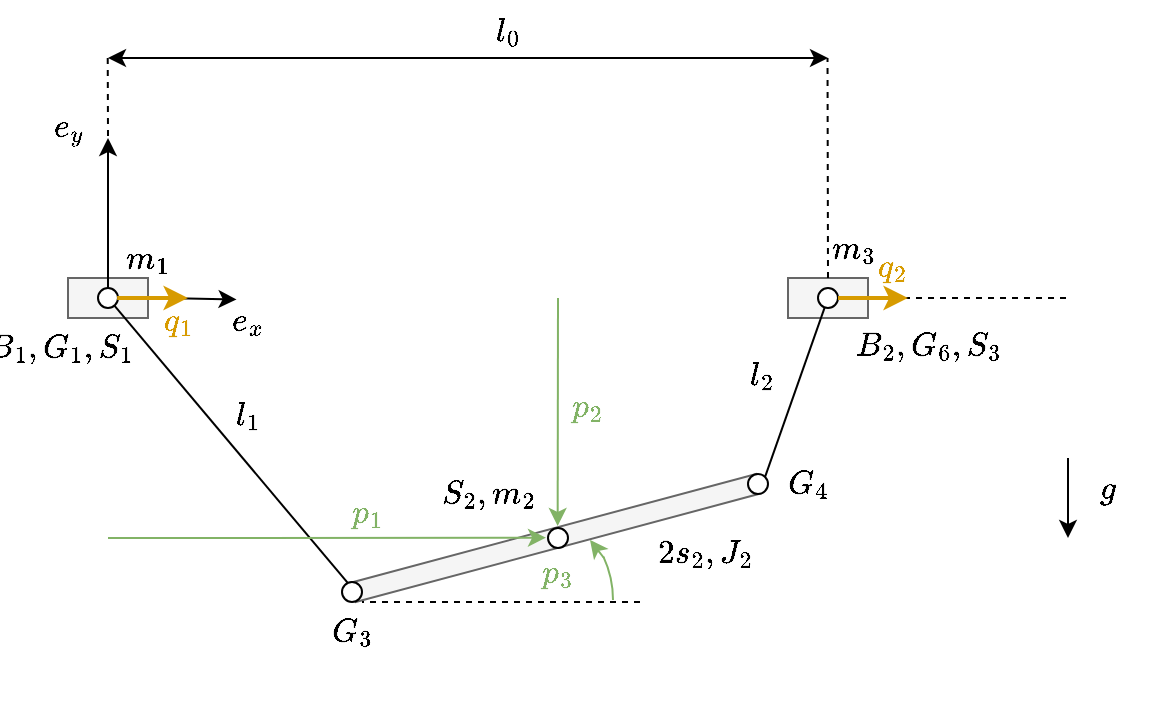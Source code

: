 <mxfile version="18.0.6" type="device"><diagram id="B0kXoVWXYvZZ5K02NhJj" name="Seite-1"><mxGraphModel dx="630" dy="563" grid="1" gridSize="10" guides="1" tooltips="1" connect="1" arrows="1" fold="1" page="1" pageScale="1" pageWidth="827" pageHeight="1169" math="1" shadow="0"><root><mxCell id="0"/><mxCell id="1" parent="0"/><mxCell id="dqo3ZLK7xl5bLJwuGvzG-11" value="" style="rounded=0;whiteSpace=wrap;html=1;fillColor=#f5f5f5;fontColor=#333333;strokeColor=#666666;rotation=-15;" parent="1" vertex="1"><mxGeometry x="199" y="315" width="210" height="10" as="geometry"/></mxCell><mxCell id="dqo3ZLK7xl5bLJwuGvzG-1" value="" style="rounded=0;whiteSpace=wrap;html=1;fillColor=#f5f5f5;fontColor=#333333;strokeColor=#666666;" parent="1" vertex="1"><mxGeometry x="60" y="190" width="40" height="20" as="geometry"/></mxCell><mxCell id="4con_vX18qvvLc7WgpNs-2" value="" style="endArrow=classic;html=1;rounded=0;" parent="1" edge="1"><mxGeometry width="50" height="50" relative="1" as="geometry"><mxPoint x="80" y="200.75" as="sourcePoint"/><mxPoint x="80" y="120" as="targetPoint"/></mxGeometry></mxCell><mxCell id="4con_vX18qvvLc7WgpNs-3" value="" style="endArrow=classic;html=1;rounded=0;entryX=0.988;entryY=0.157;entryDx=0;entryDy=0;entryPerimeter=0;" parent="1" target="dqo3ZLK7xl5bLJwuGvzG-43" edge="1"><mxGeometry width="50" height="50" relative="1" as="geometry"><mxPoint x="80" y="200.25" as="sourcePoint"/><mxPoint x="160" y="200" as="targetPoint"/><Array as="points"><mxPoint x="120" y="200.25"/></Array></mxGeometry></mxCell><mxCell id="r-eX9R9k0o2uH4kR23co-5" value="$$e_x$$" style="text;html=1;strokeColor=none;fillColor=none;align=center;verticalAlign=middle;whiteSpace=wrap;rounded=0;fontSize=14;" parent="1" vertex="1"><mxGeometry x="130" y="196" width="40" height="30" as="geometry"/></mxCell><mxCell id="r-eX9R9k0o2uH4kR23co-6" value="$$e_y$$" style="text;html=1;strokeColor=none;fillColor=none;align=center;verticalAlign=middle;whiteSpace=wrap;rounded=0;fontSize=14;" parent="1" vertex="1"><mxGeometry x="30" y="100" width="60" height="30" as="geometry"/></mxCell><mxCell id="r-eX9R9k0o2uH4kR23co-13" value="$$g$$" style="text;html=1;strokeColor=none;fillColor=none;align=center;verticalAlign=middle;whiteSpace=wrap;rounded=0;fontSize=14;" parent="1" vertex="1"><mxGeometry x="550" y="280" width="60" height="30" as="geometry"/></mxCell><mxCell id="r-eX9R9k0o2uH4kR23co-14" value="" style="endArrow=classic;html=1;fontSize=14;curved=1;" parent="1" edge="1"><mxGeometry width="50" height="50" relative="1" as="geometry"><mxPoint x="560" y="280" as="sourcePoint"/><mxPoint x="560" y="320" as="targetPoint"/></mxGeometry></mxCell><mxCell id="dqo3ZLK7xl5bLJwuGvzG-3" value="" style="ellipse;whiteSpace=wrap;html=1;aspect=fixed;fontSize=14;" parent="1" vertex="1"><mxGeometry x="75" y="195" width="10" height="10" as="geometry"/></mxCell><mxCell id="dqo3ZLK7xl5bLJwuGvzG-4" value="" style="rounded=0;whiteSpace=wrap;html=1;fillColor=#f5f5f5;fontColor=#333333;strokeColor=#666666;" parent="1" vertex="1"><mxGeometry x="420" y="190" width="40" height="20" as="geometry"/></mxCell><mxCell id="dqo3ZLK7xl5bLJwuGvzG-5" value="" style="ellipse;whiteSpace=wrap;html=1;aspect=fixed;fontSize=14;" parent="1" vertex="1"><mxGeometry x="435" y="195" width="10" height="10" as="geometry"/></mxCell><mxCell id="dqo3ZLK7xl5bLJwuGvzG-6" value="" style="endArrow=none;html=1;rounded=0;fontSize=14;exitX=0.393;exitY=0.174;exitDx=0;exitDy=0;exitPerimeter=0;" parent="1" source="dqo3ZLK7xl5bLJwuGvzG-7" target="dqo3ZLK7xl5bLJwuGvzG-3" edge="1"><mxGeometry width="50" height="50" relative="1" as="geometry"><mxPoint x="169.807" y="308.152" as="sourcePoint"/><mxPoint x="150" y="250" as="targetPoint"/></mxGeometry></mxCell><mxCell id="dqo3ZLK7xl5bLJwuGvzG-7" value="" style="ellipse;whiteSpace=wrap;html=1;aspect=fixed;fontSize=14;" parent="1" vertex="1"><mxGeometry x="197" y="342" width="10" height="10" as="geometry"/></mxCell><mxCell id="dqo3ZLK7xl5bLJwuGvzG-8" value="" style="ellipse;whiteSpace=wrap;html=1;aspect=fixed;fontSize=14;" parent="1" vertex="1"><mxGeometry x="400" y="288" width="10" height="10" as="geometry"/></mxCell><mxCell id="dqo3ZLK7xl5bLJwuGvzG-10" value="" style="endArrow=none;html=1;rounded=0;fontSize=14;entryX=1;entryY=0;entryDx=0;entryDy=0;" parent="1" source="dqo3ZLK7xl5bLJwuGvzG-5" target="dqo3ZLK7xl5bLJwuGvzG-8" edge="1"><mxGeometry width="50" height="50" relative="1" as="geometry"><mxPoint x="430" y="220" as="sourcePoint"/><mxPoint x="410" y="270" as="targetPoint"/></mxGeometry></mxCell><mxCell id="dqo3ZLK7xl5bLJwuGvzG-12" value="" style="ellipse;whiteSpace=wrap;html=1;aspect=fixed;fontSize=14;" parent="1" vertex="1"><mxGeometry x="300" y="315" width="10" height="10" as="geometry"/></mxCell><mxCell id="dqo3ZLK7xl5bLJwuGvzG-13" value="$$2s_2, J_2$$" style="text;html=1;strokeColor=none;fillColor=none;align=center;verticalAlign=middle;whiteSpace=wrap;rounded=0;fontSize=14;" parent="1" vertex="1"><mxGeometry x="349" y="312" width="60" height="30" as="geometry"/></mxCell><mxCell id="dqo3ZLK7xl5bLJwuGvzG-15" value="$$S_2, m_2$$" style="text;html=1;strokeColor=none;fillColor=none;align=center;verticalAlign=middle;whiteSpace=wrap;rounded=0;fontSize=14;" parent="1" vertex="1"><mxGeometry x="240" y="283" width="60" height="30" as="geometry"/></mxCell><mxCell id="dqo3ZLK7xl5bLJwuGvzG-20" value="&lt;span style=&quot;&quot;&gt;$$G_3$$&lt;/span&gt;" style="text;html=1;strokeColor=none;fillColor=none;align=center;verticalAlign=middle;whiteSpace=wrap;rounded=0;fontSize=14;" parent="1" vertex="1"><mxGeometry x="172" y="352" width="60" height="30" as="geometry"/></mxCell><mxCell id="dqo3ZLK7xl5bLJwuGvzG-23" value="$$B_1, G_1,S_1&lt;br&gt;$$" style="text;html=1;strokeColor=none;fillColor=none;align=center;verticalAlign=middle;whiteSpace=wrap;rounded=0;fontSize=14;" parent="1" vertex="1"><mxGeometry x="26" y="210" width="60" height="30" as="geometry"/></mxCell><mxCell id="dqo3ZLK7xl5bLJwuGvzG-24" value="$$B_2, G_6, S_3&lt;br&gt;$$" style="text;html=1;strokeColor=none;fillColor=none;align=center;verticalAlign=middle;whiteSpace=wrap;rounded=0;fontSize=14;" parent="1" vertex="1"><mxGeometry x="460" y="209" width="60" height="30" as="geometry"/></mxCell><mxCell id="dqo3ZLK7xl5bLJwuGvzG-27" value="$$G_4$$" style="text;html=1;strokeColor=none;fillColor=none;align=center;verticalAlign=middle;whiteSpace=wrap;rounded=0;fontSize=14;" parent="1" vertex="1"><mxGeometry x="400" y="278" width="60" height="30" as="geometry"/></mxCell><mxCell id="dqo3ZLK7xl5bLJwuGvzG-37" value="" style="endArrow=none;dashed=1;html=1;rounded=0;fontColor=#82B366;strokeColor=#000000;exitX=1;exitY=0.5;exitDx=0;exitDy=0;" parent="1" source="dqo3ZLK7xl5bLJwuGvzG-4" edge="1"><mxGeometry width="50" height="50" relative="1" as="geometry"><mxPoint x="540" y="210" as="sourcePoint"/><mxPoint x="560" y="200" as="targetPoint"/></mxGeometry></mxCell><mxCell id="dqo3ZLK7xl5bLJwuGvzG-41" value="" style="endArrow=classic;html=1;rounded=0;fontColor=#82B366;strokeColor=#d79b00;fillColor=#ffe6cc;exitX=0.957;exitY=0.495;exitDx=0;exitDy=0;exitPerimeter=0;jumpSize=6;strokeWidth=2;" parent="1" source="dqo3ZLK7xl5bLJwuGvzG-3" edge="1"><mxGeometry width="50" height="50" relative="1" as="geometry"><mxPoint x="130" y="190" as="sourcePoint"/><mxPoint x="120" y="200" as="targetPoint"/></mxGeometry></mxCell><mxCell id="dqo3ZLK7xl5bLJwuGvzG-42" value="" style="endArrow=classic;html=1;rounded=0;fontColor=#82B366;strokeColor=#D79B00;fillColor=#ffe6cc;strokeWidth=2;" parent="1" source="dqo3ZLK7xl5bLJwuGvzG-5" edge="1"><mxGeometry width="50" height="50" relative="1" as="geometry"><mxPoint x="450" y="140" as="sourcePoint"/><mxPoint x="480" y="200" as="targetPoint"/></mxGeometry></mxCell><mxCell id="dqo3ZLK7xl5bLJwuGvzG-43" value="&lt;font color=&quot;#d79b00&quot;&gt;$$q_1$$&lt;/font&gt;" style="text;html=1;strokeColor=none;fillColor=none;align=center;verticalAlign=middle;whiteSpace=wrap;rounded=0;fontSize=14;strokeWidth=1;" parent="1" vertex="1"><mxGeometry x="85" y="196" width="60" height="30" as="geometry"/></mxCell><mxCell id="dqo3ZLK7xl5bLJwuGvzG-44" value="&lt;font color=&quot;#d79b00&quot;&gt;$$q_2$$&lt;/font&gt;" style="text;html=1;strokeColor=none;fillColor=none;align=center;verticalAlign=middle;whiteSpace=wrap;rounded=0;fontSize=14;" parent="1" vertex="1"><mxGeometry x="442" y="169" width="60" height="30" as="geometry"/></mxCell><mxCell id="vOJt10l5CWhu6HjTarIg-1" value="$$m_1$$" style="text;html=1;strokeColor=none;fillColor=none;align=center;verticalAlign=middle;whiteSpace=wrap;rounded=0;fontSize=14;" parent="1" vertex="1"><mxGeometry x="70" y="165" width="60" height="30" as="geometry"/></mxCell><mxCell id="vOJt10l5CWhu6HjTarIg-2" value="$$m_3$$" style="text;html=1;strokeColor=none;fillColor=none;align=center;verticalAlign=middle;whiteSpace=wrap;rounded=0;fontSize=14;" parent="1" vertex="1"><mxGeometry x="423" y="160" width="60" height="30" as="geometry"/></mxCell><mxCell id="SITrDVR-Ap6z4co1geya-1" value="" style="endArrow=classic;startArrow=classic;html=1;rounded=0;" parent="1" edge="1"><mxGeometry width="50" height="50" relative="1" as="geometry"><mxPoint x="80" y="80" as="sourcePoint"/><mxPoint x="440" y="80" as="targetPoint"/></mxGeometry></mxCell><mxCell id="SITrDVR-Ap6z4co1geya-2" value="" style="endArrow=none;dashed=1;html=1;rounded=0;exitX=0.5;exitY=0;exitDx=0;exitDy=0;" parent="1" source="dqo3ZLK7xl5bLJwuGvzG-4" edge="1"><mxGeometry width="50" height="50" relative="1" as="geometry"><mxPoint x="440" y="170" as="sourcePoint"/><mxPoint x="439.76" y="80" as="targetPoint"/></mxGeometry></mxCell><mxCell id="SITrDVR-Ap6z4co1geya-3" value="" style="endArrow=none;dashed=1;html=1;rounded=0;" parent="1" edge="1"><mxGeometry width="50" height="50" relative="1" as="geometry"><mxPoint x="80" y="119" as="sourcePoint"/><mxPoint x="79.86" y="79.0" as="targetPoint"/></mxGeometry></mxCell><mxCell id="SITrDVR-Ap6z4co1geya-4" value="$$l_0$$" style="text;html=1;strokeColor=none;fillColor=none;align=center;verticalAlign=middle;whiteSpace=wrap;rounded=0;fontSize=14;" parent="1" vertex="1"><mxGeometry x="250" y="51" width="60" height="30" as="geometry"/></mxCell><mxCell id="4kKHG754xG9MvAtgnWCh-2" value="&lt;span style=&quot;font-size: 14px&quot;&gt;$$l_1 $$&lt;/span&gt;" style="text;html=1;align=center;verticalAlign=middle;resizable=0;points=[];autosize=1;strokeColor=none;fillColor=none;" parent="1" vertex="1"><mxGeometry x="115" y="249" width="70" height="20" as="geometry"/></mxCell><mxCell id="4kKHG754xG9MvAtgnWCh-3" value="&lt;span style=&quot;font-size: 14px&quot;&gt;$$l_2$$&lt;/span&gt;" style="text;html=1;align=center;verticalAlign=middle;resizable=0;points=[];autosize=1;strokeColor=none;fillColor=none;" parent="1" vertex="1"><mxGeometry x="372" y="229" width="70" height="20" as="geometry"/></mxCell><mxCell id="56EYHaiNgk909QuX_16l-5" value="" style="endArrow=none;dashed=1;html=1;rounded=0;" parent="1" edge="1"><mxGeometry width="50" height="50" relative="1" as="geometry"><mxPoint x="346" y="352" as="sourcePoint"/><mxPoint x="207" y="352" as="targetPoint"/></mxGeometry></mxCell><mxCell id="56EYHaiNgk909QuX_16l-6" value="&lt;font color=&quot;#82b366&quot;&gt;$$p_3$$&lt;/font&gt;" style="text;html=1;strokeColor=none;fillColor=none;align=center;verticalAlign=middle;whiteSpace=wrap;rounded=0;fontSize=14;" parent="1" vertex="1"><mxGeometry x="275" y="322" width="60" height="30" as="geometry"/></mxCell><mxCell id="56EYHaiNgk909QuX_16l-7" value="" style="verticalLabelPosition=bottom;verticalAlign=top;html=1;shape=mxgraph.basic.arc;startAngle=0.18;endAngle=0.25;fillColor=#d5e8d4;strokeColor=#82b366;" parent="1" vertex="1"><mxGeometry x="231.5" y="300" width="101" height="102" as="geometry"/></mxCell><mxCell id="UZ60nNhhbGpI6EZmavWI-1" value="" style="endArrow=classic;html=1;rounded=0;fillColor=#d5e8d4;strokeColor=#82b366;" parent="1" edge="1"><mxGeometry width="50" height="50" relative="1" as="geometry"><mxPoint x="328" y="330" as="sourcePoint"/><mxPoint x="321" y="321" as="targetPoint"/></mxGeometry></mxCell><mxCell id="UZ60nNhhbGpI6EZmavWI-2" value="" style="endArrow=classic;html=1;rounded=0;fillColor=#d5e8d4;strokeColor=#82b366;" parent="1" edge="1"><mxGeometry width="50" height="50" relative="1" as="geometry"><mxPoint x="305" y="200" as="sourcePoint"/><mxPoint x="304.83" y="314" as="targetPoint"/></mxGeometry></mxCell><mxCell id="UZ60nNhhbGpI6EZmavWI-3" value="" style="endArrow=classic;html=1;rounded=0;fillColor=#d5e8d4;strokeColor=#82b366;" parent="1" edge="1"><mxGeometry width="50" height="50" relative="1" as="geometry"><mxPoint x="80" y="320" as="sourcePoint"/><mxPoint x="299" y="319.83" as="targetPoint"/></mxGeometry></mxCell><mxCell id="UZ60nNhhbGpI6EZmavWI-4" value="&lt;font color=&quot;#82b366&quot;&gt;$$p_2$$&lt;/font&gt;" style="text;html=1;strokeColor=none;fillColor=none;align=center;verticalAlign=middle;whiteSpace=wrap;rounded=0;fontSize=14;" parent="1" vertex="1"><mxGeometry x="290" y="239" width="60" height="30" as="geometry"/></mxCell><mxCell id="UZ60nNhhbGpI6EZmavWI-5" value="&lt;font color=&quot;#82b366&quot;&gt;$$p_1$$&lt;/font&gt;" style="text;html=1;strokeColor=none;fillColor=none;align=center;verticalAlign=middle;whiteSpace=wrap;rounded=0;fontSize=14;" parent="1" vertex="1"><mxGeometry x="180" y="292" width="60" height="30" as="geometry"/></mxCell></root></mxGraphModel></diagram></mxfile>
